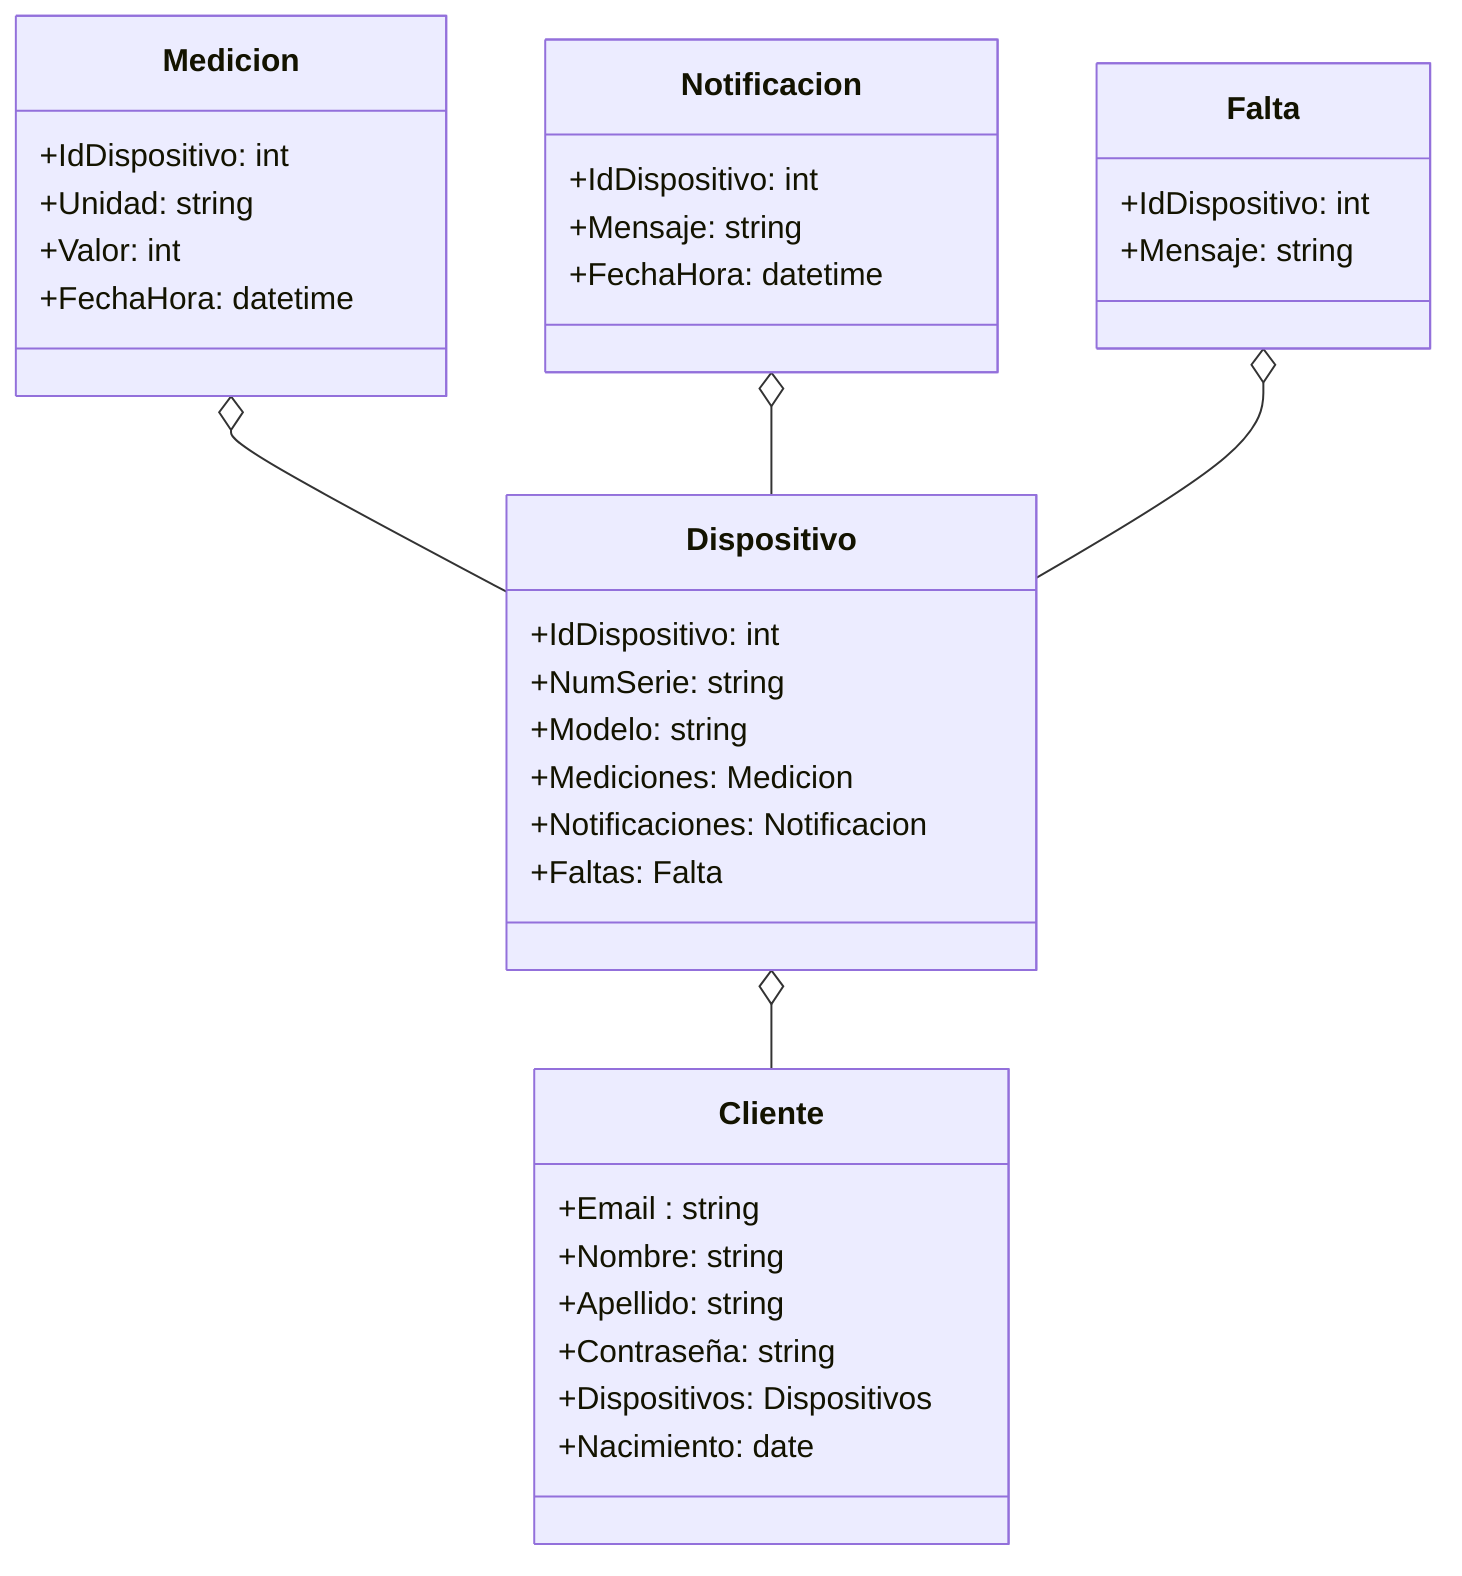 classDiagram
    Dispositivo o-- Cliente 
    Medicion o-- Dispositivo
    Notificacion o-- Dispositivo
    Falta o-- Dispositivo

    class Cliente {
    +Email : string
    +Nombre: string
    +Apellido: string
    +Contraseña: string
    +Dispositivos: Dispositivos 
    +Nacimiento: date
    }
    

    class Dispositivo{
    +IdDispositivo: int   
    +NumSerie: string
    +Modelo: string
    +Mediciones: Medicion
    +Notificaciones: Notificacion
    +Faltas: Falta
    }
    

    class Falta{
    +IdDispositivo: int
    +Mensaje: string
    }

    class Medicion {
    +IdDispositivo: int
    +Unidad: string 
    +Valor: int
    +FechaHora: datetime
   }
    

    class Notificacion{
    +IdDispositivo: int 
    +Mensaje: string 
    +FechaHora: datetime 
}